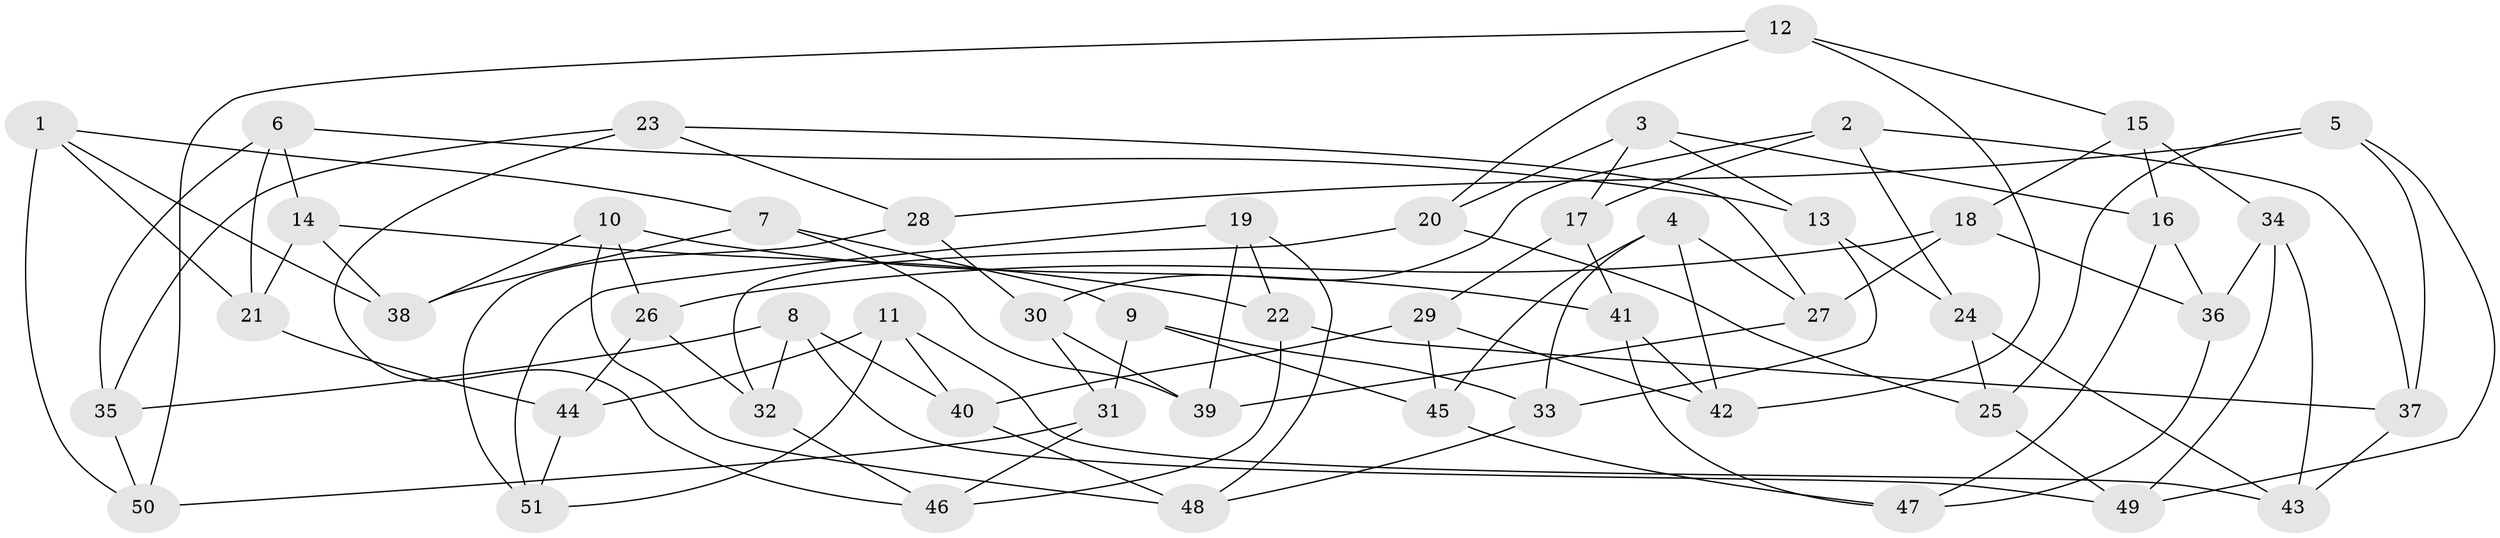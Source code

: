 // Generated by graph-tools (version 1.1) at 2025/59/03/09/25 04:59:03]
// undirected, 51 vertices, 102 edges
graph export_dot {
graph [start="1"]
  node [color=gray90,style=filled];
  1;
  2;
  3;
  4;
  5;
  6;
  7;
  8;
  9;
  10;
  11;
  12;
  13;
  14;
  15;
  16;
  17;
  18;
  19;
  20;
  21;
  22;
  23;
  24;
  25;
  26;
  27;
  28;
  29;
  30;
  31;
  32;
  33;
  34;
  35;
  36;
  37;
  38;
  39;
  40;
  41;
  42;
  43;
  44;
  45;
  46;
  47;
  48;
  49;
  50;
  51;
  1 -- 50;
  1 -- 21;
  1 -- 7;
  1 -- 38;
  2 -- 24;
  2 -- 30;
  2 -- 37;
  2 -- 17;
  3 -- 20;
  3 -- 13;
  3 -- 17;
  3 -- 16;
  4 -- 27;
  4 -- 45;
  4 -- 42;
  4 -- 33;
  5 -- 37;
  5 -- 25;
  5 -- 49;
  5 -- 28;
  6 -- 13;
  6 -- 35;
  6 -- 14;
  6 -- 21;
  7 -- 39;
  7 -- 38;
  7 -- 9;
  8 -- 40;
  8 -- 35;
  8 -- 49;
  8 -- 32;
  9 -- 45;
  9 -- 33;
  9 -- 31;
  10 -- 26;
  10 -- 41;
  10 -- 38;
  10 -- 48;
  11 -- 40;
  11 -- 43;
  11 -- 44;
  11 -- 51;
  12 -- 20;
  12 -- 15;
  12 -- 50;
  12 -- 42;
  13 -- 33;
  13 -- 24;
  14 -- 38;
  14 -- 22;
  14 -- 21;
  15 -- 34;
  15 -- 18;
  15 -- 16;
  16 -- 47;
  16 -- 36;
  17 -- 29;
  17 -- 41;
  18 -- 36;
  18 -- 27;
  18 -- 26;
  19 -- 48;
  19 -- 51;
  19 -- 39;
  19 -- 22;
  20 -- 25;
  20 -- 32;
  21 -- 44;
  22 -- 37;
  22 -- 46;
  23 -- 27;
  23 -- 35;
  23 -- 46;
  23 -- 28;
  24 -- 25;
  24 -- 43;
  25 -- 49;
  26 -- 44;
  26 -- 32;
  27 -- 39;
  28 -- 30;
  28 -- 51;
  29 -- 42;
  29 -- 45;
  29 -- 40;
  30 -- 39;
  30 -- 31;
  31 -- 50;
  31 -- 46;
  32 -- 46;
  33 -- 48;
  34 -- 49;
  34 -- 36;
  34 -- 43;
  35 -- 50;
  36 -- 47;
  37 -- 43;
  40 -- 48;
  41 -- 42;
  41 -- 47;
  44 -- 51;
  45 -- 47;
}
